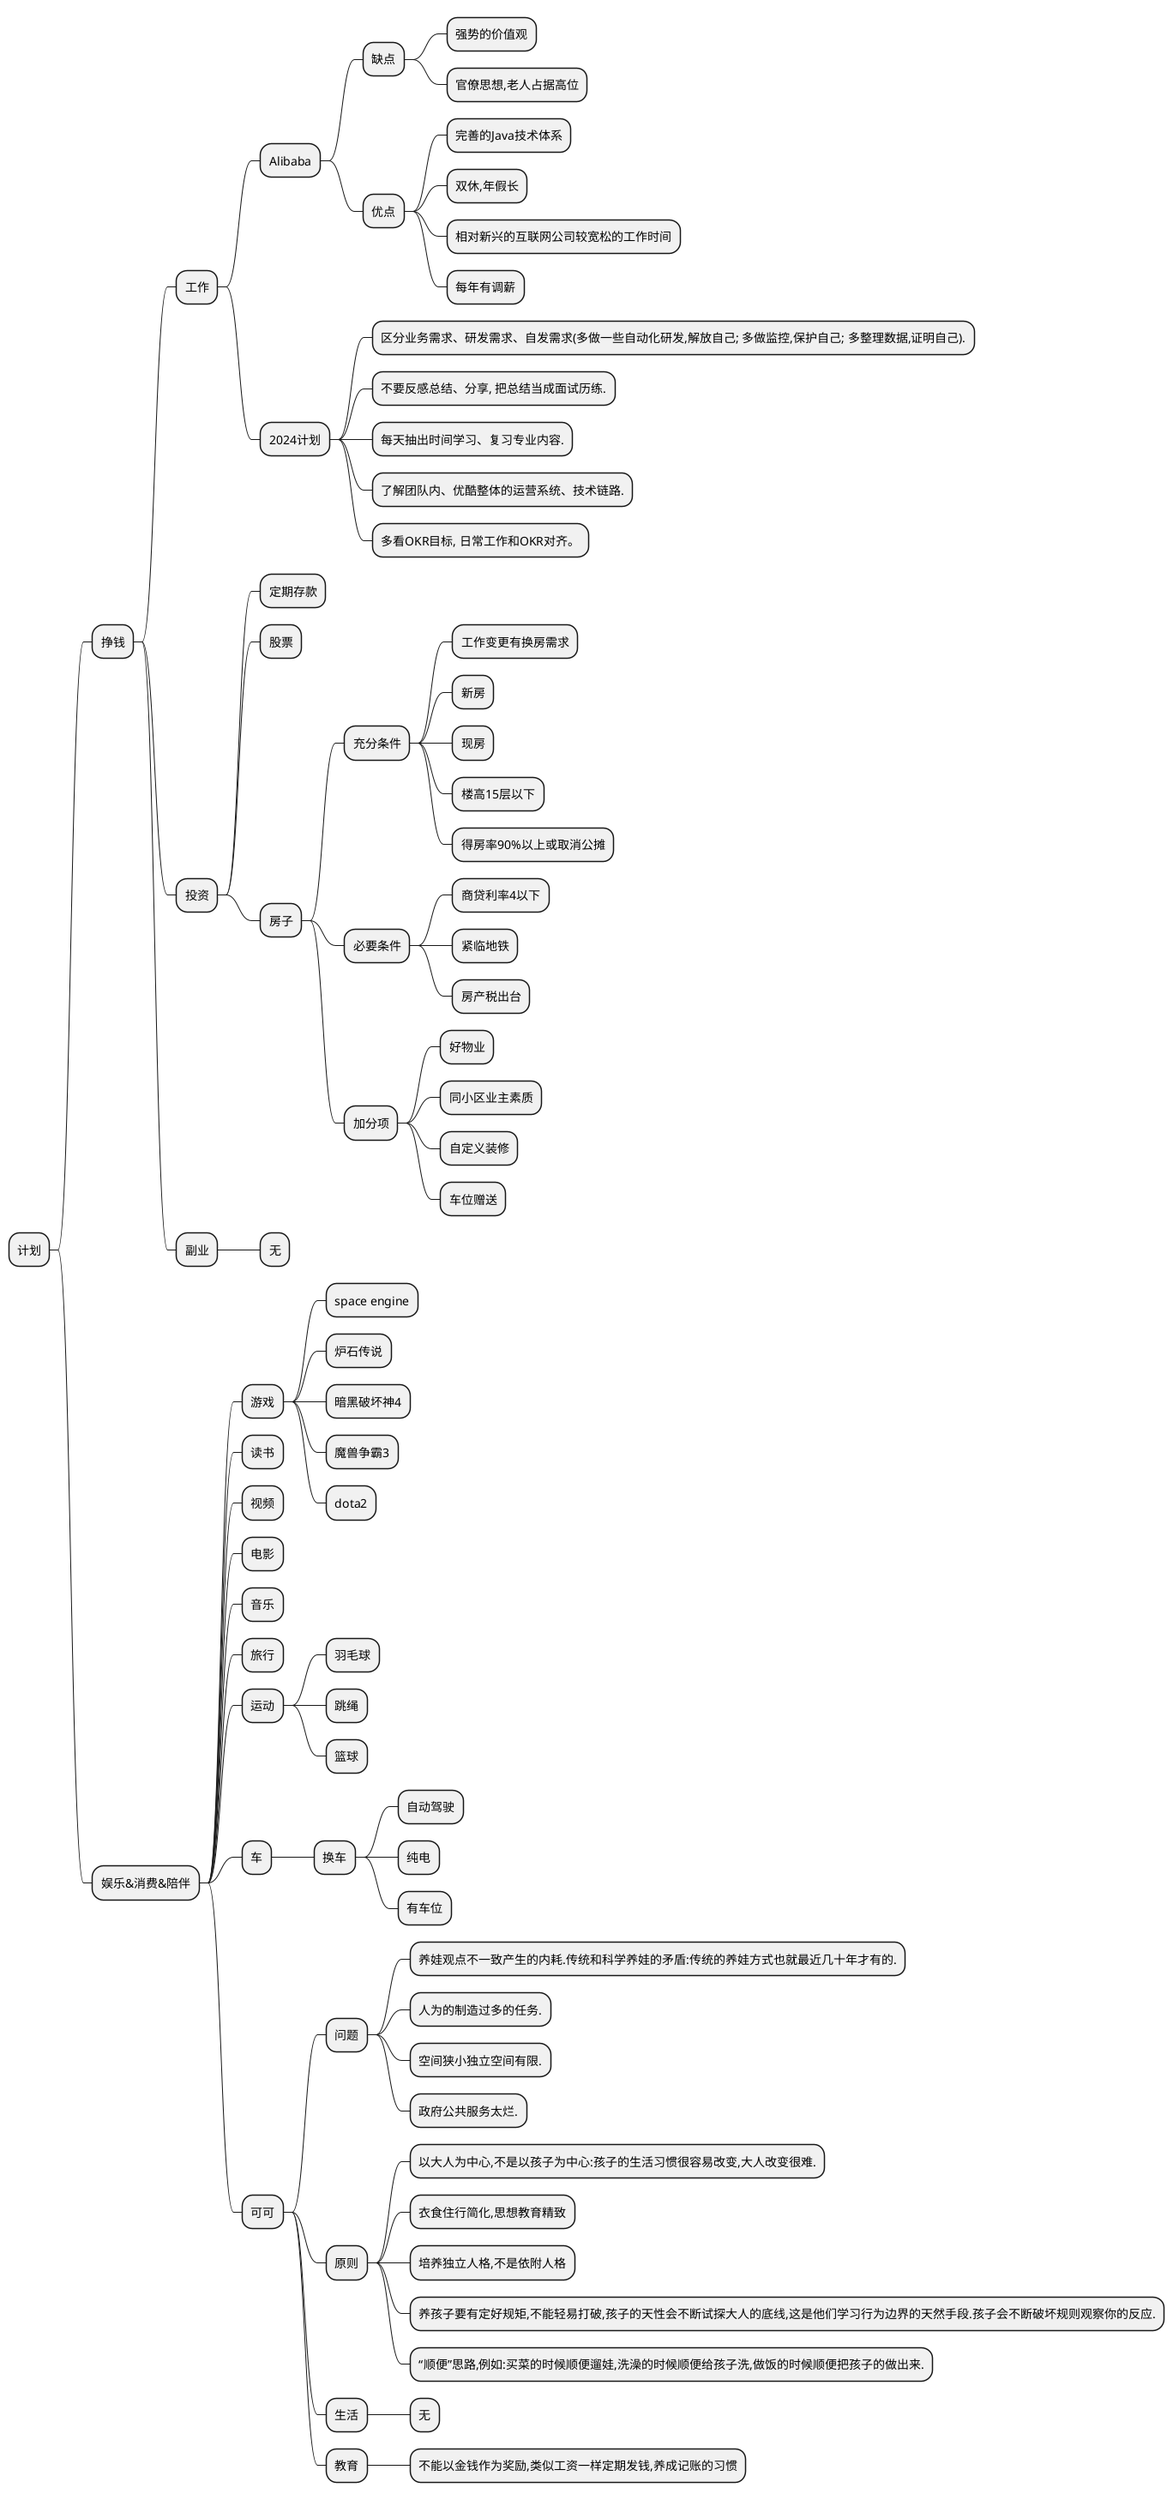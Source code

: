 @startmindmap 规划

* 计划

** 挣钱

*** 工作

**** Alibaba
***** 缺点
****** 强势的价值观
****** 官僚思想,老人占据高位
***** 优点
****** 完善的Java技术体系
****** 双休,年假长
****** 相对新兴的互联网公司较宽松的工作时间
****** 每年有调薪

**** 2024计划
***** 区分业务需求、研发需求、自发需求(多做一些自动化研发,解放自己; 多做监控,保护自己; 多整理数据,证明自己).
***** 不要反感总结、分享, 把总结当成面试历练.
***** 每天抽出时间学习、复习专业内容.
***** 了解团队内、优酷整体的运营系统、技术链路.
***** 多看OKR目标, 日常工作和OKR对齐。


*** 投资
**** 定期存款
**** 股票
**** 房子
***** 充分条件
****** 工作变更有换房需求
****** 新房
****** 现房
****** 楼高15层以下
****** 得房率90%以上或取消公摊

***** 必要条件
****** 商贷利率4以下
****** 紧临地铁
****** 房产税出台

***** 加分项
****** 好物业
****** 同小区业主素质
****** 自定义装修
****** 车位赠送

*** 副业
**** 无



** 娱乐&消费&陪伴
*** 游戏
**** space engine
**** 炉石传说
**** 暗黑破坏神4
**** 魔兽争霸3
**** dota2

*** 读书
*** 视频
*** 电影
*** 音乐
*** 旅行
*** 运动
**** 羽毛球
**** 跳绳
**** 篮球

*** 车
**** 换车
***** 自动驾驶
***** 纯电
***** 有车位


*** 可可
**** 问题
***** 养娃观点不一致产生的内耗.传统和科学养娃的矛盾:传统的养娃方式也就最近几十年才有的.
***** 人为的制造过多的任务.
***** 空间狭小独立空间有限.
***** 政府公共服务太烂.

**** 原则
***** 以大人为中心,不是以孩子为中心:孩子的生活习惯很容易改变,大人改变很难.
***** 衣食住行简化,思想教育精致
***** 培养独立人格,不是依附人格
***** 养孩子要有定好规矩,不能轻易打破,孩子的天性会不断试探大人的底线,这是他们学习行为边界的天然手段.孩子会不断破坏规则观察你的反应.
***** “顺便”思路,例如:买菜的时候顺便遛娃,洗澡的时候顺便给孩子洗,做饭的时候顺便把孩子的做出来.

**** 生活
***** 无

**** 教育
***** 不能以金钱作为奖励,类似工资一样定期发钱,养成记账的习惯



@endmindmap